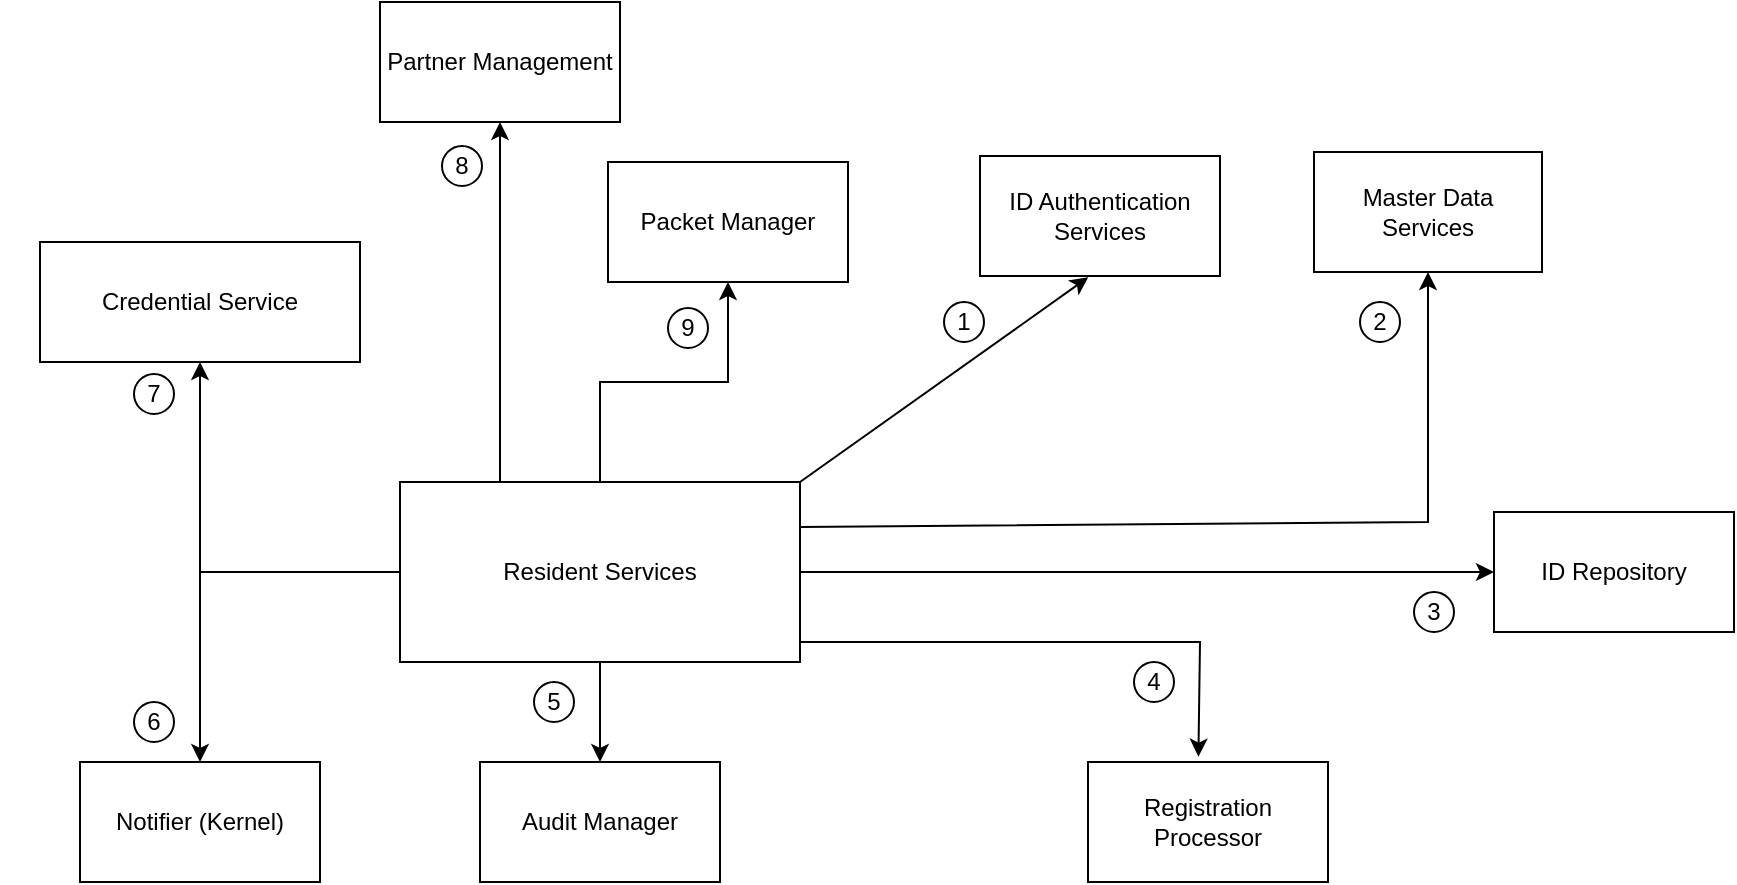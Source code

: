 <mxfile version="16.5.2" type="device"><diagram id="aAA0HTM87JhiAeTB_ooQ" name="Page-1"><mxGraphModel dx="1125" dy="620" grid="1" gridSize="10" guides="1" tooltips="1" connect="1" arrows="1" fold="1" page="1" pageScale="1" pageWidth="827" pageHeight="1169" background="#FFFFFF" math="0" shadow="0"><root><mxCell id="0"/><mxCell id="1" parent="0"/><mxCell id="pGKC0e6H4gBds-MGoVgm-67" value="" style="group" vertex="1" connectable="0" parent="1"><mxGeometry x="83" y="64" width="867" height="440" as="geometry"/></mxCell><mxCell id="pGKC0e6H4gBds-MGoVgm-2" value="Resident Services" style="rounded=0;whiteSpace=wrap;html=1;" vertex="1" parent="pGKC0e6H4gBds-MGoVgm-67"><mxGeometry x="200" y="240" width="200" height="90" as="geometry"/></mxCell><mxCell id="pGKC0e6H4gBds-MGoVgm-4" value="Packet Manager" style="rounded=0;whiteSpace=wrap;html=1;" vertex="1" parent="pGKC0e6H4gBds-MGoVgm-67"><mxGeometry x="304" y="80" width="120" height="60" as="geometry"/></mxCell><mxCell id="pGKC0e6H4gBds-MGoVgm-19" style="edgeStyle=orthogonalEdgeStyle;rounded=0;orthogonalLoop=1;jettySize=auto;html=1;exitX=0.5;exitY=0;exitDx=0;exitDy=0;entryX=0.5;entryY=1;entryDx=0;entryDy=0;" edge="1" parent="pGKC0e6H4gBds-MGoVgm-67" source="pGKC0e6H4gBds-MGoVgm-2" target="pGKC0e6H4gBds-MGoVgm-4"><mxGeometry relative="1" as="geometry"/></mxCell><mxCell id="pGKC0e6H4gBds-MGoVgm-7" value="ID Authentication Services" style="rounded=0;whiteSpace=wrap;html=1;" vertex="1" parent="pGKC0e6H4gBds-MGoVgm-67"><mxGeometry x="490" y="77" width="120" height="60" as="geometry"/></mxCell><mxCell id="pGKC0e6H4gBds-MGoVgm-8" value="Registration Processor" style="rounded=0;whiteSpace=wrap;html=1;" vertex="1" parent="pGKC0e6H4gBds-MGoVgm-67"><mxGeometry x="544" y="380" width="120" height="60" as="geometry"/></mxCell><mxCell id="pGKC0e6H4gBds-MGoVgm-9" value="Notifier (Kernel)" style="rounded=0;whiteSpace=wrap;html=1;" vertex="1" parent="pGKC0e6H4gBds-MGoVgm-67"><mxGeometry x="40" y="380" width="120" height="60" as="geometry"/></mxCell><mxCell id="pGKC0e6H4gBds-MGoVgm-29" style="edgeStyle=orthogonalEdgeStyle;rounded=0;orthogonalLoop=1;jettySize=auto;html=1;exitX=0;exitY=0.5;exitDx=0;exitDy=0;entryX=0.5;entryY=0;entryDx=0;entryDy=0;" edge="1" parent="pGKC0e6H4gBds-MGoVgm-67" source="pGKC0e6H4gBds-MGoVgm-2" target="pGKC0e6H4gBds-MGoVgm-9"><mxGeometry relative="1" as="geometry"/></mxCell><mxCell id="pGKC0e6H4gBds-MGoVgm-11" value="Audit Manager" style="rounded=0;whiteSpace=wrap;html=1;" vertex="1" parent="pGKC0e6H4gBds-MGoVgm-67"><mxGeometry x="240" y="380" width="120" height="60" as="geometry"/></mxCell><mxCell id="pGKC0e6H4gBds-MGoVgm-14" style="edgeStyle=orthogonalEdgeStyle;rounded=0;orthogonalLoop=1;jettySize=auto;html=1;entryX=0.5;entryY=0;entryDx=0;entryDy=0;" edge="1" parent="pGKC0e6H4gBds-MGoVgm-67" source="pGKC0e6H4gBds-MGoVgm-2" target="pGKC0e6H4gBds-MGoVgm-11"><mxGeometry relative="1" as="geometry"/></mxCell><mxCell id="pGKC0e6H4gBds-MGoVgm-18" value="" style="endArrow=classic;html=1;rounded=0;exitX=1;exitY=0.5;exitDx=0;exitDy=0;entryX=0.46;entryY=-0.044;entryDx=0;entryDy=0;entryPerimeter=0;" edge="1" parent="pGKC0e6H4gBds-MGoVgm-67" target="pGKC0e6H4gBds-MGoVgm-8"><mxGeometry width="50" height="50" relative="1" as="geometry"><mxPoint x="400" y="320.0" as="sourcePoint"/><mxPoint x="500" y="415" as="targetPoint"/><Array as="points"><mxPoint x="500" y="320"/><mxPoint x="600" y="320"/></Array></mxGeometry></mxCell><mxCell id="pGKC0e6H4gBds-MGoVgm-30" value="Credential Service" style="rounded=0;whiteSpace=wrap;html=1;" vertex="1" parent="pGKC0e6H4gBds-MGoVgm-67"><mxGeometry x="20" y="120" width="160" height="60" as="geometry"/></mxCell><mxCell id="pGKC0e6H4gBds-MGoVgm-31" value="ID Repository" style="rounded=0;whiteSpace=wrap;html=1;" vertex="1" parent="pGKC0e6H4gBds-MGoVgm-67"><mxGeometry x="747" y="255" width="120" height="60" as="geometry"/></mxCell><mxCell id="pGKC0e6H4gBds-MGoVgm-32" value="" style="endArrow=classic;html=1;rounded=0;exitX=0;exitY=0.5;exitDx=0;exitDy=0;entryX=0.5;entryY=1;entryDx=0;entryDy=0;" edge="1" parent="pGKC0e6H4gBds-MGoVgm-67" source="pGKC0e6H4gBds-MGoVgm-2" target="pGKC0e6H4gBds-MGoVgm-30"><mxGeometry width="50" height="50" relative="1" as="geometry"><mxPoint x="360" y="370" as="sourcePoint"/><mxPoint x="100" y="210" as="targetPoint"/><Array as="points"><mxPoint x="100" y="285"/></Array></mxGeometry></mxCell><mxCell id="pGKC0e6H4gBds-MGoVgm-41" style="edgeStyle=orthogonalEdgeStyle;rounded=0;orthogonalLoop=1;jettySize=auto;html=1;exitX=0.5;exitY=1;exitDx=0;exitDy=0;" edge="1" parent="pGKC0e6H4gBds-MGoVgm-67" source="pGKC0e6H4gBds-MGoVgm-31" target="pGKC0e6H4gBds-MGoVgm-31"><mxGeometry relative="1" as="geometry"/></mxCell><mxCell id="pGKC0e6H4gBds-MGoVgm-42" value="" style="endArrow=classic;html=1;rounded=0;exitX=1;exitY=0.5;exitDx=0;exitDy=0;entryX=0;entryY=0.5;entryDx=0;entryDy=0;" edge="1" parent="pGKC0e6H4gBds-MGoVgm-67" source="pGKC0e6H4gBds-MGoVgm-2" target="pGKC0e6H4gBds-MGoVgm-31"><mxGeometry width="50" height="50" relative="1" as="geometry"><mxPoint x="360" y="340" as="sourcePoint"/><mxPoint x="410" y="290" as="targetPoint"/></mxGeometry></mxCell><mxCell id="pGKC0e6H4gBds-MGoVgm-43" value="Master Data Services" style="rounded=0;whiteSpace=wrap;html=1;" vertex="1" parent="pGKC0e6H4gBds-MGoVgm-67"><mxGeometry x="657" y="75" width="114" height="60" as="geometry"/></mxCell><mxCell id="pGKC0e6H4gBds-MGoVgm-46" value="Partner Management" style="rounded=0;whiteSpace=wrap;html=1;" vertex="1" parent="pGKC0e6H4gBds-MGoVgm-67"><mxGeometry x="190" width="120" height="60" as="geometry"/></mxCell><mxCell id="pGKC0e6H4gBds-MGoVgm-50" value="" style="endArrow=classic;html=1;rounded=0;exitX=1;exitY=0;exitDx=0;exitDy=0;entryX=0.451;entryY=1.011;entryDx=0;entryDy=0;entryPerimeter=0;" edge="1" parent="pGKC0e6H4gBds-MGoVgm-67" source="pGKC0e6H4gBds-MGoVgm-2" target="pGKC0e6H4gBds-MGoVgm-7"><mxGeometry width="50" height="50" relative="1" as="geometry"><mxPoint x="350" y="290" as="sourcePoint"/><mxPoint x="490" y="220" as="targetPoint"/><Array as="points"/></mxGeometry></mxCell><mxCell id="pGKC0e6H4gBds-MGoVgm-49" style="edgeStyle=orthogonalEdgeStyle;rounded=0;orthogonalLoop=1;jettySize=auto;html=1;exitX=0.25;exitY=0;exitDx=0;exitDy=0;entryX=0.5;entryY=1;entryDx=0;entryDy=0;" edge="1" parent="pGKC0e6H4gBds-MGoVgm-67" source="pGKC0e6H4gBds-MGoVgm-2" target="pGKC0e6H4gBds-MGoVgm-46"><mxGeometry relative="1" as="geometry"/></mxCell><mxCell id="pGKC0e6H4gBds-MGoVgm-55" value="" style="endArrow=classic;html=1;rounded=0;exitX=1;exitY=0.25;exitDx=0;exitDy=0;entryX=0.5;entryY=1;entryDx=0;entryDy=0;" edge="1" parent="pGKC0e6H4gBds-MGoVgm-67" source="pGKC0e6H4gBds-MGoVgm-2" target="pGKC0e6H4gBds-MGoVgm-43"><mxGeometry width="50" height="50" relative="1" as="geometry"><mxPoint x="350" y="300" as="sourcePoint"/><mxPoint x="400" y="250" as="targetPoint"/><Array as="points"><mxPoint x="714" y="260"/></Array></mxGeometry></mxCell><mxCell id="pGKC0e6H4gBds-MGoVgm-57" value="1" style="ellipse;whiteSpace=wrap;html=1;aspect=fixed;" vertex="1" parent="pGKC0e6H4gBds-MGoVgm-67"><mxGeometry x="472" y="150" width="20" height="20" as="geometry"/></mxCell><mxCell id="pGKC0e6H4gBds-MGoVgm-58" value="2" style="ellipse;whiteSpace=wrap;html=1;aspect=fixed;" vertex="1" parent="pGKC0e6H4gBds-MGoVgm-67"><mxGeometry x="680" y="150" width="20" height="20" as="geometry"/></mxCell><mxCell id="pGKC0e6H4gBds-MGoVgm-60" value="3" style="ellipse;whiteSpace=wrap;html=1;aspect=fixed;" vertex="1" parent="pGKC0e6H4gBds-MGoVgm-67"><mxGeometry x="707" y="295" width="20" height="20" as="geometry"/></mxCell><mxCell id="pGKC0e6H4gBds-MGoVgm-61" value="4" style="ellipse;whiteSpace=wrap;html=1;aspect=fixed;" vertex="1" parent="pGKC0e6H4gBds-MGoVgm-67"><mxGeometry x="567" y="330" width="20" height="20" as="geometry"/></mxCell><mxCell id="pGKC0e6H4gBds-MGoVgm-62" value="5" style="ellipse;whiteSpace=wrap;html=1;aspect=fixed;" vertex="1" parent="pGKC0e6H4gBds-MGoVgm-67"><mxGeometry x="267" y="340" width="20" height="20" as="geometry"/></mxCell><mxCell id="pGKC0e6H4gBds-MGoVgm-63" value="6" style="ellipse;whiteSpace=wrap;html=1;aspect=fixed;" vertex="1" parent="pGKC0e6H4gBds-MGoVgm-67"><mxGeometry x="67" y="350" width="20" height="20" as="geometry"/></mxCell><mxCell id="pGKC0e6H4gBds-MGoVgm-65" value="8" style="ellipse;whiteSpace=wrap;html=1;aspect=fixed;" vertex="1" parent="pGKC0e6H4gBds-MGoVgm-67"><mxGeometry x="221" y="72" width="20" height="20" as="geometry"/></mxCell><mxCell id="pGKC0e6H4gBds-MGoVgm-66" value="9" style="ellipse;whiteSpace=wrap;html=1;aspect=fixed;" vertex="1" parent="pGKC0e6H4gBds-MGoVgm-67"><mxGeometry x="334" y="153" width="20" height="20" as="geometry"/></mxCell><mxCell id="pGKC0e6H4gBds-MGoVgm-73" value="7" style="ellipse;whiteSpace=wrap;html=1;aspect=fixed;" vertex="1" parent="pGKC0e6H4gBds-MGoVgm-67"><mxGeometry x="67" y="186" width="20" height="20" as="geometry"/></mxCell></root></mxGraphModel></diagram></mxfile>